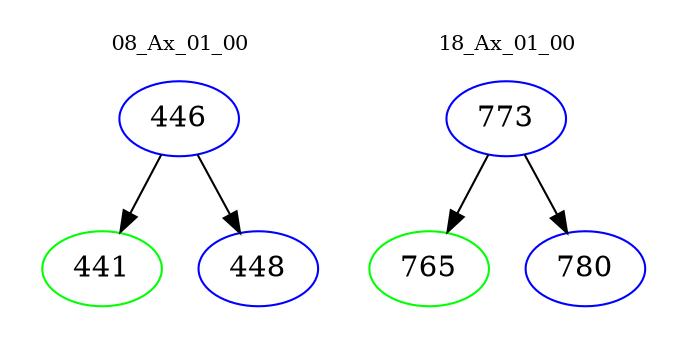 digraph{
subgraph cluster_0 {
color = white
label = "08_Ax_01_00";
fontsize=10;
T0_446 [label="446", color="blue"]
T0_446 -> T0_441 [color="black"]
T0_441 [label="441", color="green"]
T0_446 -> T0_448 [color="black"]
T0_448 [label="448", color="blue"]
}
subgraph cluster_1 {
color = white
label = "18_Ax_01_00";
fontsize=10;
T1_773 [label="773", color="blue"]
T1_773 -> T1_765 [color="black"]
T1_765 [label="765", color="green"]
T1_773 -> T1_780 [color="black"]
T1_780 [label="780", color="blue"]
}
}
